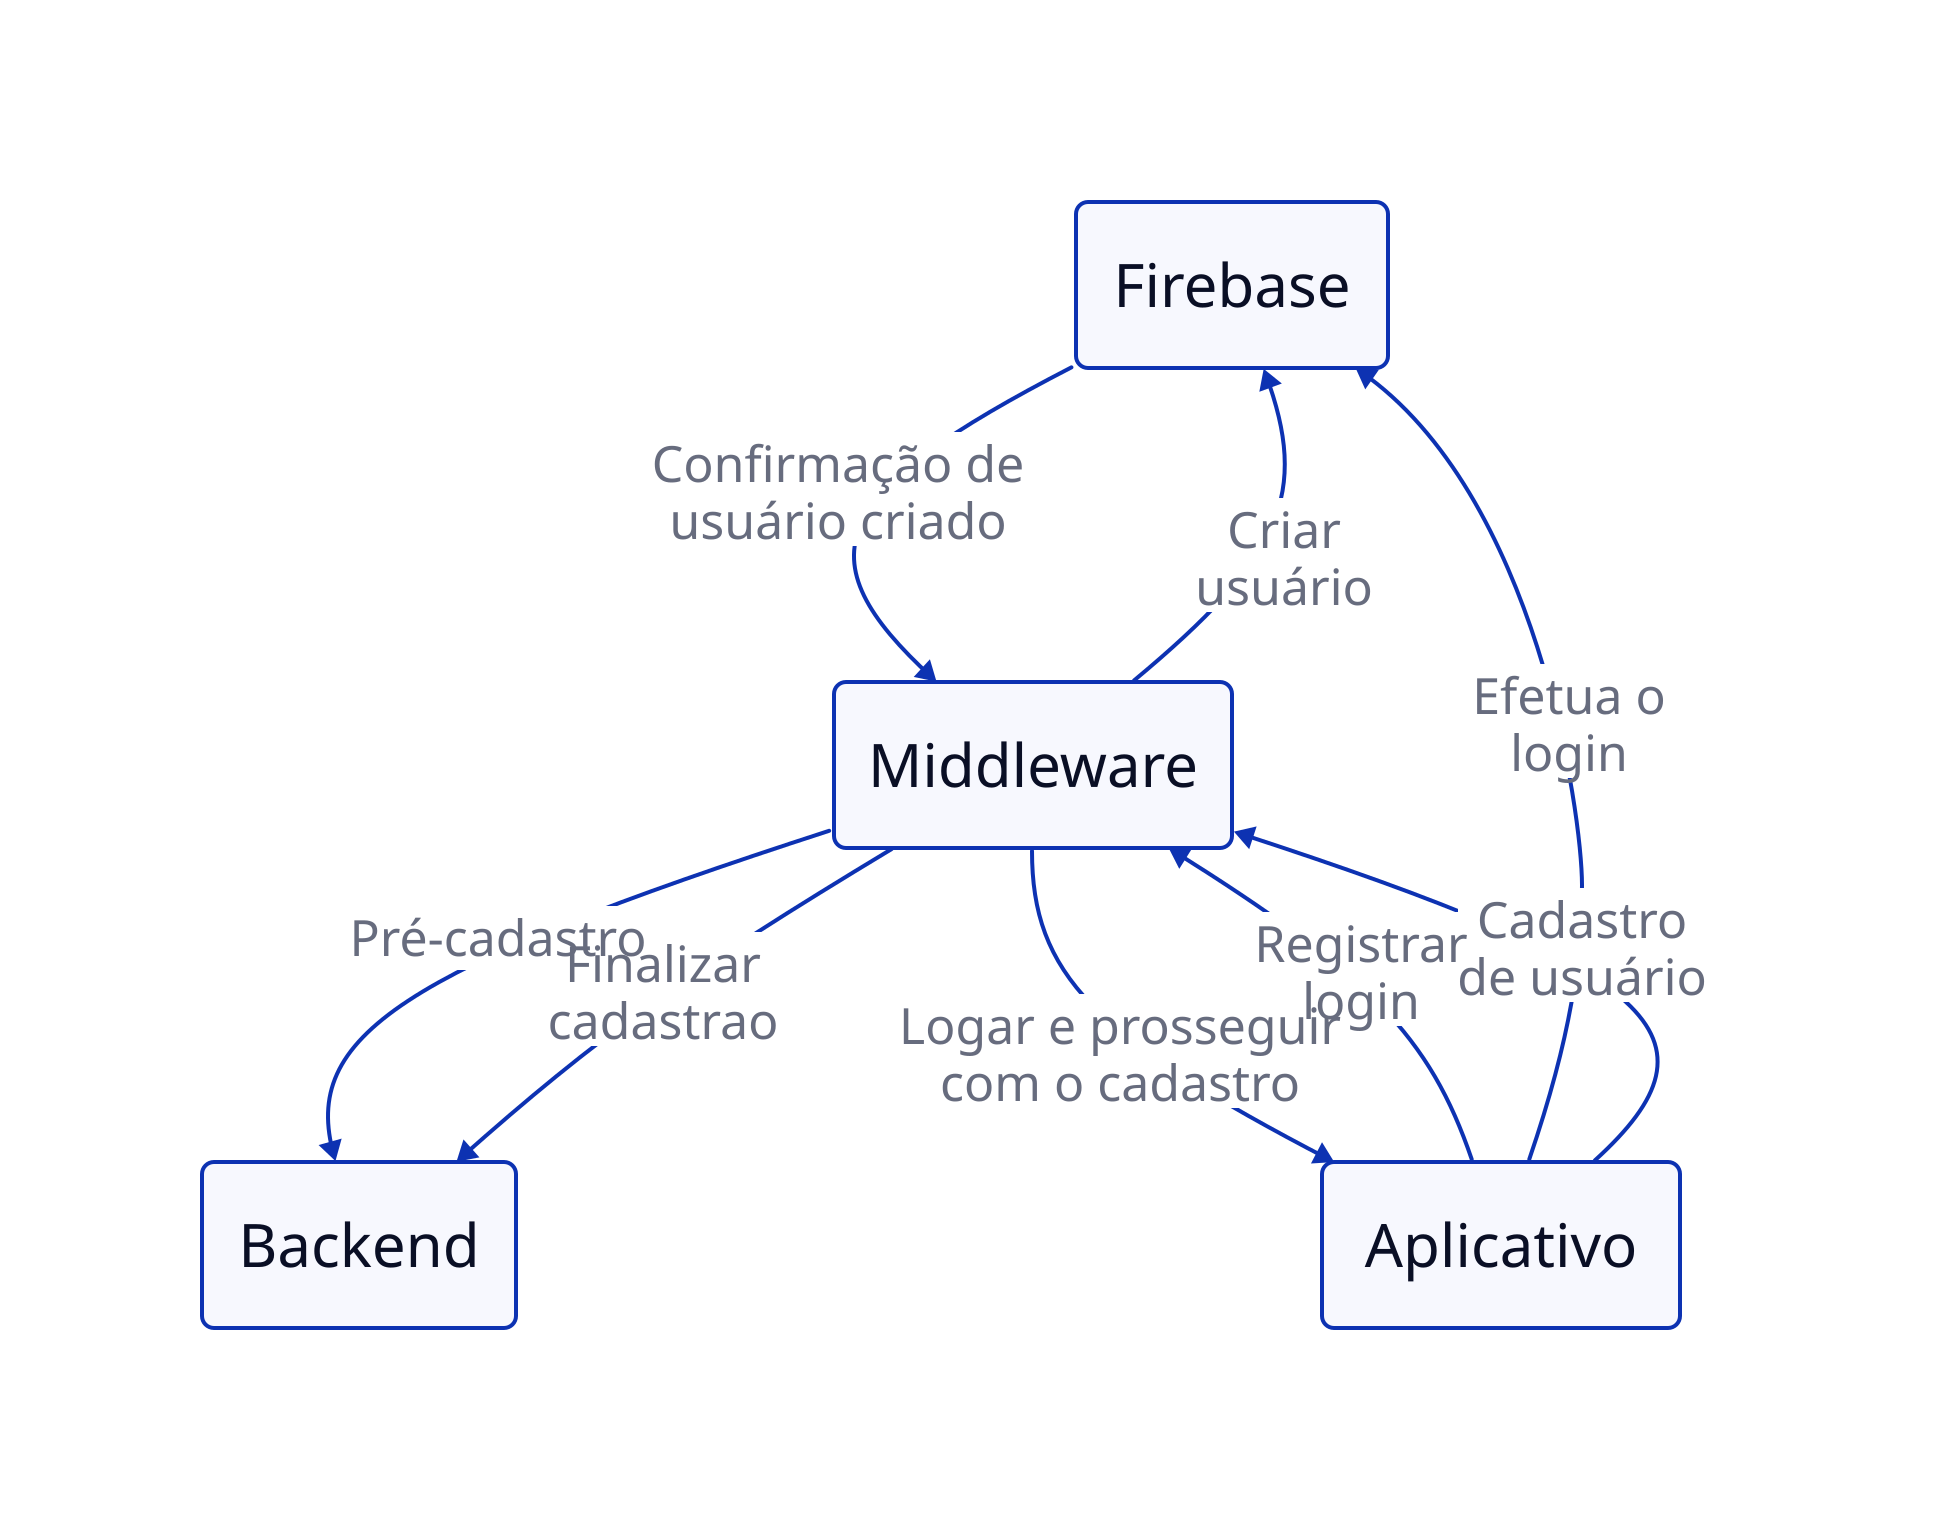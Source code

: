 # Objetos

Firebase: {
  style: {
    border-radius: 6
    font-size: 30
  }
}

Aplicativo: {
  style: {
    border-radius: 6
    font-size: 30
  }
}

Middleware: {
  style: {
    border-radius: 6
    font-size: 30
  }
}

Backend: {
  style: {
    border-radius: 6
    font-size: 30
  }
}



# Relacionamentos

Aplicativo -> Middleware: Registrar\n login {
  style: {
    font-size: 25
    bold: true
  }
}

Middleware -> Firebase: Criar\n usuário {
  style: {
    font-size: 25
    bold: true
  }
}

Firebase -> Middleware: Confirmação de\n usuário criado {
  style: {
    font-size: 25
    bold: true
  }
}

Middleware -> Backend: Pré-cadastro {
  style: {
    font-size: 25
    bold: true
  }
}

Middleware -> Aplicativo: Logar e prosseguir\n com o cadastro {
  style: {
    font-size: 25
    bold: true
  }
}

Aplicativo -> Firebase: Efetua o\n login {
  style: {
    font-size: 25
    bold: true
  }
}

Aplicativo -> Middleware: Cadastro\n de usuário {
  style: {
    font-size: 25
    bold: true
  }
}

Middleware -> Backend: Finalizar\n cadastrao {
  style: {
    font-size: 25
    bold: true
  }
}
